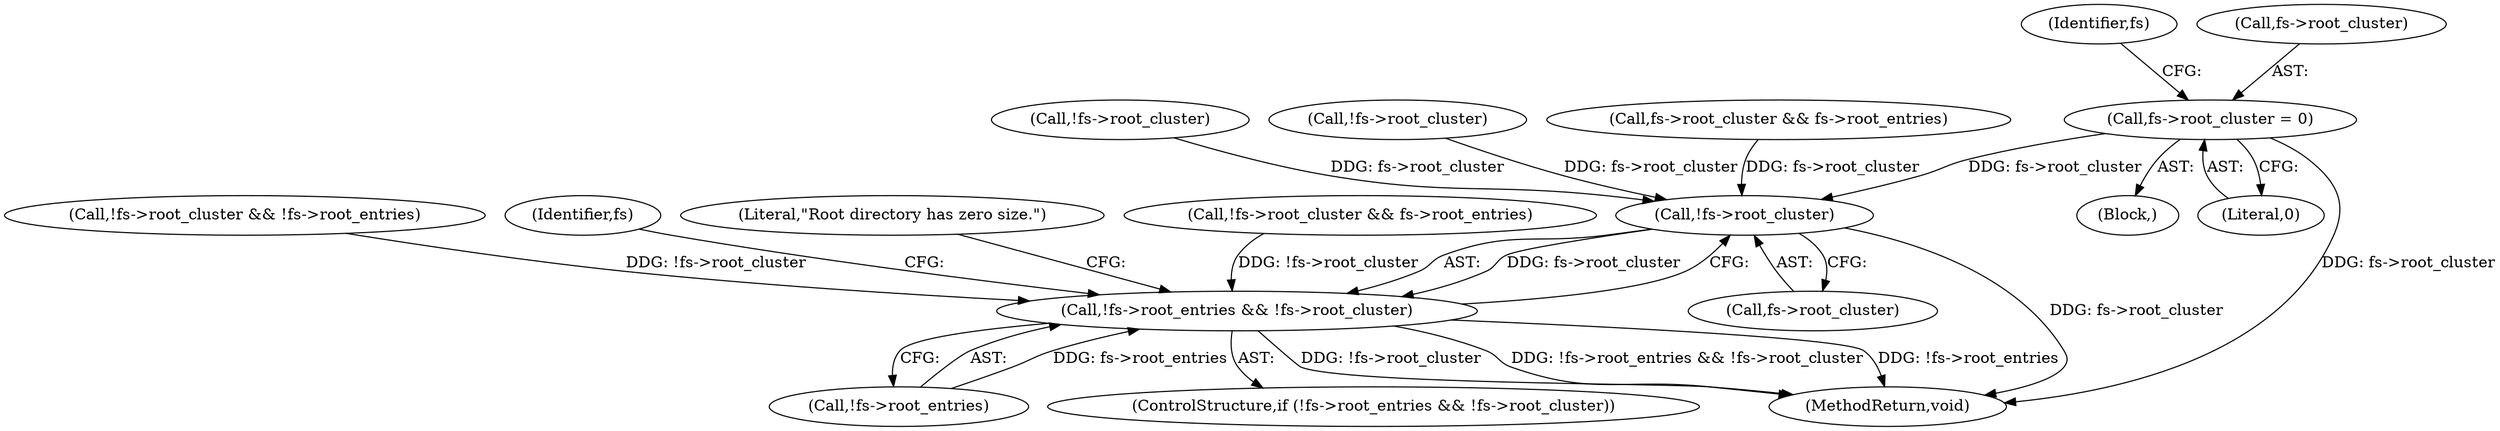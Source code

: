digraph "0_dosfstools_e8eff147e9da1185f9afd5b25948153a3b97cf52_0@pointer" {
"1000322" [label="(Call,fs->root_cluster = 0)"];
"1000637" [label="(Call,!fs->root_cluster)"];
"1000632" [label="(Call,!fs->root_entries && !fs->root_cluster)"];
"1000637" [label="(Call,!fs->root_cluster)"];
"1000329" [label="(Identifier,fs)"];
"1000322" [label="(Call,fs->root_cluster = 0)"];
"1000687" [label="(MethodReturn,void)"];
"1000375" [label="(Call,!fs->root_cluster)"];
"1000374" [label="(Call,!fs->root_cluster && !fs->root_entries)"];
"1000646" [label="(Identifier,fs)"];
"1000363" [label="(Call,!fs->root_cluster)"];
"1000642" [label="(Literal,\"Root directory has zero size.\")"];
"1000323" [label="(Call,fs->root_cluster)"];
"1000638" [label="(Call,fs->root_cluster)"];
"1000633" [label="(Call,!fs->root_entries)"];
"1000632" [label="(Call,!fs->root_entries && !fs->root_cluster)"];
"1000326" [label="(Literal,0)"];
"1000631" [label="(ControlStructure,if (!fs->root_entries && !fs->root_cluster))"];
"1000362" [label="(Call,!fs->root_cluster && fs->root_entries)"];
"1000387" [label="(Call,fs->root_cluster && fs->root_entries)"];
"1000117" [label="(Block,)"];
"1000322" -> "1000117"  [label="AST: "];
"1000322" -> "1000326"  [label="CFG: "];
"1000323" -> "1000322"  [label="AST: "];
"1000326" -> "1000322"  [label="AST: "];
"1000329" -> "1000322"  [label="CFG: "];
"1000322" -> "1000687"  [label="DDG: fs->root_cluster"];
"1000322" -> "1000637"  [label="DDG: fs->root_cluster"];
"1000637" -> "1000632"  [label="AST: "];
"1000637" -> "1000638"  [label="CFG: "];
"1000638" -> "1000637"  [label="AST: "];
"1000632" -> "1000637"  [label="CFG: "];
"1000637" -> "1000687"  [label="DDG: fs->root_cluster"];
"1000637" -> "1000632"  [label="DDG: fs->root_cluster"];
"1000375" -> "1000637"  [label="DDG: fs->root_cluster"];
"1000363" -> "1000637"  [label="DDG: fs->root_cluster"];
"1000387" -> "1000637"  [label="DDG: fs->root_cluster"];
"1000632" -> "1000631"  [label="AST: "];
"1000632" -> "1000633"  [label="CFG: "];
"1000633" -> "1000632"  [label="AST: "];
"1000642" -> "1000632"  [label="CFG: "];
"1000646" -> "1000632"  [label="CFG: "];
"1000632" -> "1000687"  [label="DDG: !fs->root_entries && !fs->root_cluster"];
"1000632" -> "1000687"  [label="DDG: !fs->root_entries"];
"1000632" -> "1000687"  [label="DDG: !fs->root_cluster"];
"1000633" -> "1000632"  [label="DDG: fs->root_entries"];
"1000374" -> "1000632"  [label="DDG: !fs->root_cluster"];
"1000362" -> "1000632"  [label="DDG: !fs->root_cluster"];
}
